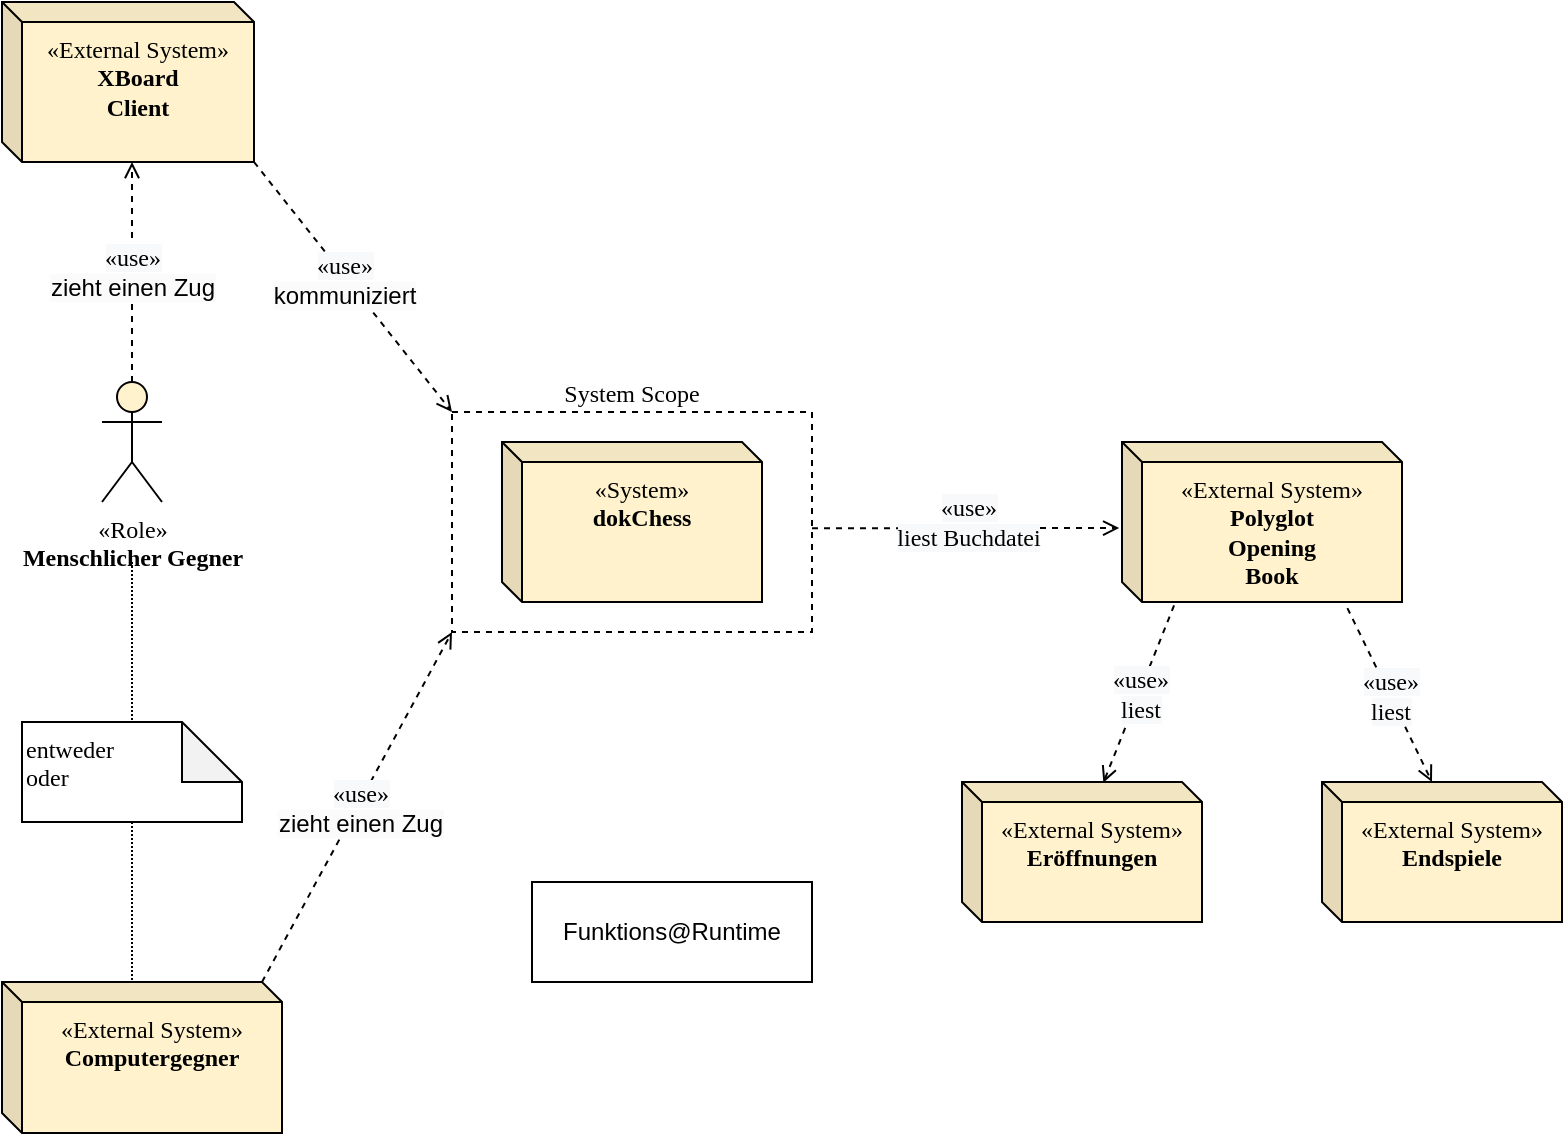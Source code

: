 <mxfile>
    <diagram id="2lJRDEKYRtKgt2WTkid6" name="Page-1">
        <mxGraphModel dx="729" dy="434" grid="1" gridSize="10" guides="1" tooltips="1" connect="1" arrows="1" fold="1" page="1" pageScale="1" pageWidth="827" pageHeight="1169" math="0" shadow="0">
            <root>
                <mxCell id="0"/>
                <mxCell id="1" parent="0"/>
                <mxCell id="2" value="&lt;font&gt;&lt;span class=&quot;char&quot;&gt;&lt;span class=&quot;vchar&quot; id=&quot;char-node&quot;&gt;«System&lt;/span&gt;&lt;/span&gt;&lt;span class=&quot;char&quot;&gt;&lt;span class=&quot;vchar&quot; id=&quot;char-node&quot;&gt;»&lt;br&gt;&lt;div&gt;&lt;b&gt;dokChess&lt;/b&gt;&lt;/div&gt;&lt;div&gt;&lt;b&gt;&lt;br&gt;&lt;/b&gt;&lt;/div&gt;&lt;/span&gt;&lt;/span&gt;&lt;/font&gt;" style="shape=cube;whiteSpace=wrap;html=1;boundedLbl=1;backgroundOutline=1;darkOpacity=0.05;darkOpacity2=0.1;size=10;align=center;verticalAlign=top;fillColor=#fff2cc;fontFamily=Verdana;" parent="1" vertex="1">
                    <mxGeometry x="270" y="370" width="130" height="80" as="geometry"/>
                </mxCell>
                <mxCell id="3" value="&lt;span class=&quot;char&quot; style=&quot;&quot;&gt;&lt;span class=&quot;vchar&quot; id=&quot;char-node&quot;&gt;«Role&lt;/span&gt;&lt;/span&gt;&lt;span class=&quot;char&quot; style=&quot;&quot;&gt;&lt;span class=&quot;vchar&quot; id=&quot;char-node&quot;&gt;»&lt;br&gt;&lt;div&gt;&lt;b&gt;Menschlicher Gegner&lt;/b&gt;&lt;/div&gt;&lt;/span&gt;&lt;/span&gt;" style="shape=umlActor;verticalLabelPosition=bottom;verticalAlign=top;html=1;outlineConnect=0;fillColor=#fff2cc;fontFamily=Verdana;" parent="1" vertex="1">
                    <mxGeometry x="70" y="340" width="30" height="60" as="geometry"/>
                </mxCell>
                <mxCell id="5" value="&lt;font&gt;&lt;span class=&quot;char&quot;&gt;&lt;span class=&quot;vchar&quot; id=&quot;char-node&quot;&gt;«External System&lt;/span&gt;&lt;/span&gt;&lt;span class=&quot;char&quot;&gt;&lt;span class=&quot;vchar&quot; id=&quot;char-node&quot;&gt;»&lt;br&gt;&lt;div&gt;&lt;b&gt;Polyglot&lt;br&gt;Opening&lt;br&gt;Book&lt;/b&gt;&lt;/div&gt;&lt;/span&gt;&lt;/span&gt;&lt;/font&gt;" style="shape=cube;whiteSpace=wrap;html=1;boundedLbl=1;backgroundOutline=1;darkOpacity=0.05;darkOpacity2=0.1;size=10;align=center;verticalAlign=top;fillColor=#fff2cc;fontFamily=Verdana;" parent="1" vertex="1">
                    <mxGeometry x="580" y="370" width="140" height="80" as="geometry"/>
                </mxCell>
                <mxCell id="6" value="&lt;font&gt;&lt;span class=&quot;char&quot;&gt;&lt;span class=&quot;vchar&quot; id=&quot;char-node&quot;&gt;«External System&lt;/span&gt;&lt;/span&gt;&lt;span class=&quot;char&quot;&gt;&lt;span class=&quot;vchar&quot; id=&quot;char-node&quot;&gt;»&lt;br&gt;&lt;div&gt;&lt;b&gt;Computergegner&lt;/b&gt;&lt;/div&gt;&lt;/span&gt;&lt;/span&gt;&lt;/font&gt;" style="shape=cube;whiteSpace=wrap;html=1;boundedLbl=1;backgroundOutline=1;darkOpacity=0.05;darkOpacity2=0.1;size=10;align=center;verticalAlign=top;fillColor=#fff2cc;fontFamily=Verdana;" parent="1" vertex="1">
                    <mxGeometry x="20" y="640" width="140" height="75.5" as="geometry"/>
                </mxCell>
                <mxCell id="7" value="&lt;font&gt;&lt;span class=&quot;char&quot;&gt;&lt;span class=&quot;vchar&quot; id=&quot;char-node&quot;&gt;«External System&lt;/span&gt;&lt;/span&gt;&lt;span class=&quot;char&quot;&gt;&lt;span class=&quot;vchar&quot; id=&quot;char-node&quot;&gt;»&lt;br&gt;&lt;div&gt;&lt;b&gt;XBoard&lt;br&gt;Client&lt;/b&gt;&lt;/div&gt;&lt;/span&gt;&lt;/span&gt;&lt;/font&gt;" style="shape=cube;whiteSpace=wrap;html=1;boundedLbl=1;backgroundOutline=1;darkOpacity=0.05;darkOpacity2=0.1;size=10;align=center;verticalAlign=top;fillColor=#fff2cc;fontFamily=Verdana;" parent="1" vertex="1">
                    <mxGeometry x="20" y="150" width="126" height="80" as="geometry"/>
                </mxCell>
                <mxCell id="8" value="entweder&lt;br&gt;oder" style="shape=note;whiteSpace=wrap;html=1;backgroundOutline=1;darkOpacity=0.05;fontFamily=Verdana;fontSize=12;align=left;verticalAlign=top;" parent="1" vertex="1">
                    <mxGeometry x="30" y="510" width="110" height="50" as="geometry"/>
                </mxCell>
                <mxCell id="14" value="" style="endArrow=open;html=1;fillColor=#000000;fontFamily=Verdana;fontSize=12;endFill=0;dashed=1;" parent="1" source="3" edge="1">
                    <mxGeometry relative="1" as="geometry">
                        <mxPoint x="220" y="390" as="sourcePoint"/>
                        <mxPoint x="85" y="230" as="targetPoint"/>
                    </mxGeometry>
                </mxCell>
                <mxCell id="15" value="&lt;span style=&quot;font-size: 12px; background-color: rgb(248, 249, 250);&quot;&gt;«use»&lt;br&gt;&lt;/span&gt;&lt;span style=&quot;font-family: Helvetica; font-size: 12px; background-color: rgb(251, 251, 251);&quot;&gt;zieht einen Zug&lt;/span&gt;&lt;span style=&quot;font-size: 12px; background-color: rgb(248, 249, 250);&quot;&gt;&lt;br&gt;&lt;/span&gt;" style="edgeLabel;resizable=0;html=1;align=center;verticalAlign=middle;fontFamily=Verdana;" parent="14" connectable="0" vertex="1">
                    <mxGeometry relative="1" as="geometry"/>
                </mxCell>
                <mxCell id="17" value="" style="endArrow=open;html=1;fillColor=#000000;fontFamily=Verdana;fontSize=12;endFill=0;dashed=1;exitX=0;exitY=0;exitDx=130;exitDy=0;exitPerimeter=0;entryX=0;entryY=1;entryDx=0;entryDy=0;" parent="1" source="6" target="29" edge="1">
                    <mxGeometry relative="1" as="geometry">
                        <mxPoint x="220" y="390" as="sourcePoint"/>
                        <mxPoint x="250" y="500" as="targetPoint"/>
                    </mxGeometry>
                </mxCell>
                <mxCell id="18" value="&lt;span style=&quot;font-size: 12px; background-color: rgb(248, 249, 250);&quot;&gt;«use»&lt;br&gt;&lt;/span&gt;&lt;span style=&quot;font-family: Helvetica; font-size: 12px; background-color: rgb(251, 251, 251);&quot;&gt;zieht einen Zug&lt;/span&gt;&lt;span style=&quot;font-size: 12px; background-color: rgb(248, 249, 250);&quot;&gt;&lt;br&gt;&lt;/span&gt;" style="edgeLabel;resizable=0;html=1;align=center;verticalAlign=middle;fontFamily=Verdana;" parent="17" connectable="0" vertex="1">
                    <mxGeometry relative="1" as="geometry">
                        <mxPoint x="1" as="offset"/>
                    </mxGeometry>
                </mxCell>
                <mxCell id="19" value="" style="endArrow=none;html=1;fillColor=#000000;fontFamily=Verdana;fontSize=12;endFill=0;dashed=1;dashPattern=1 1;" parent="1" edge="1">
                    <mxGeometry relative="1" as="geometry">
                        <mxPoint x="85" y="430" as="sourcePoint"/>
                        <mxPoint x="85" y="510" as="targetPoint"/>
                    </mxGeometry>
                </mxCell>
                <mxCell id="20" value="" style="endArrow=none;html=1;fillColor=#000000;fontFamily=Verdana;fontSize=12;endFill=0;dashed=1;dashPattern=1 1;entryX=0;entryY=0;entryDx=65;entryDy=0;entryPerimeter=0;exitX=0.5;exitY=1;exitDx=0;exitDy=0;exitPerimeter=0;" parent="1" source="8" target="6" edge="1">
                    <mxGeometry relative="1" as="geometry">
                        <mxPoint x="85" y="340" as="sourcePoint"/>
                        <mxPoint x="85" y="370" as="targetPoint"/>
                    </mxGeometry>
                </mxCell>
                <mxCell id="22" value="" style="endArrow=open;html=1;fillColor=#000000;fontFamily=Verdana;fontSize=12;endFill=0;dashed=1;entryX=-0.01;entryY=0.538;entryDx=0;entryDy=0;entryPerimeter=0;exitX=1;exitY=0.528;exitDx=0;exitDy=0;exitPerimeter=0;" parent="1" source="29" target="5" edge="1">
                    <mxGeometry relative="1" as="geometry">
                        <mxPoint x="440" y="413" as="sourcePoint"/>
                        <mxPoint x="570" y="420" as="targetPoint"/>
                    </mxGeometry>
                </mxCell>
                <mxCell id="23" value="&lt;span style=&quot;font-size: 12px; background-color: rgb(248, 249, 250);&quot;&gt;«use»&lt;br&gt;liest Buchdatei&lt;br&gt;&lt;/span&gt;" style="edgeLabel;resizable=0;html=1;align=center;verticalAlign=middle;fontFamily=Verdana;" parent="22" connectable="0" vertex="1">
                    <mxGeometry relative="1" as="geometry">
                        <mxPoint x="1" y="-3" as="offset"/>
                    </mxGeometry>
                </mxCell>
                <mxCell id="29" value="System Scope" style="rounded=0;whiteSpace=wrap;html=1;strokeColor=#000000;strokeWidth=1;fontFamily=Verdana;fontSize=12;align=center;fillColor=none;dashed=1;verticalAlign=bottom;labelPosition=center;verticalLabelPosition=top;spacingLeft=0;" parent="1" vertex="1">
                    <mxGeometry x="245" y="355" width="180" height="110" as="geometry"/>
                </mxCell>
                <mxCell id="31" value="&lt;font&gt;&lt;span class=&quot;char&quot;&gt;&lt;span class=&quot;vchar&quot; id=&quot;char-node&quot;&gt;«External System&lt;/span&gt;&lt;/span&gt;&lt;span class=&quot;char&quot;&gt;&lt;span class=&quot;vchar&quot; id=&quot;char-node&quot;&gt;»&lt;br&gt;&lt;div&gt;&lt;b&gt;Eröffnungen&lt;/b&gt;&lt;/div&gt;&lt;/span&gt;&lt;/span&gt;&lt;/font&gt;" style="shape=cube;whiteSpace=wrap;html=1;boundedLbl=1;backgroundOutline=1;darkOpacity=0.05;darkOpacity2=0.1;size=10;align=center;verticalAlign=top;fillColor=#fff2cc;fontFamily=Verdana;" parent="1" vertex="1">
                    <mxGeometry x="500" y="540" width="120" height="70" as="geometry"/>
                </mxCell>
                <mxCell id="32" value="&lt;font&gt;&lt;span class=&quot;char&quot;&gt;&lt;span class=&quot;vchar&quot; id=&quot;char-node&quot;&gt;«External System&lt;/span&gt;&lt;/span&gt;&lt;span class=&quot;char&quot;&gt;&lt;span class=&quot;vchar&quot; id=&quot;char-node&quot;&gt;»&lt;br&gt;&lt;div&gt;&lt;b&gt;Endspiele&lt;/b&gt;&lt;/div&gt;&lt;/span&gt;&lt;/span&gt;&lt;/font&gt;" style="shape=cube;whiteSpace=wrap;html=1;boundedLbl=1;backgroundOutline=1;darkOpacity=0.05;darkOpacity2=0.1;size=10;align=center;verticalAlign=top;fillColor=#fff2cc;fontFamily=Verdana;" parent="1" vertex="1">
                    <mxGeometry x="680" y="540" width="120" height="70" as="geometry"/>
                </mxCell>
                <mxCell id="37" value="Funktions@Runtime" style="rounded=0;whiteSpace=wrap;html=1;" parent="1" vertex="1">
                    <mxGeometry x="285" y="590" width="140" height="50" as="geometry"/>
                </mxCell>
                <mxCell id="40" value="" style="endArrow=open;html=1;fillColor=#000000;fontFamily=Verdana;fontSize=12;endFill=0;dashed=1;entryX=0;entryY=0;entryDx=55;entryDy=0;entryPerimeter=0;exitX=0.805;exitY=1.038;exitDx=0;exitDy=0;exitPerimeter=0;" parent="1" source="5" target="32" edge="1">
                    <mxGeometry relative="1" as="geometry">
                        <mxPoint x="562.5" y="380" as="sourcePoint"/>
                        <mxPoint x="535" y="340" as="targetPoint"/>
                    </mxGeometry>
                </mxCell>
                <mxCell id="41" value="&lt;span style=&quot;font-size: 12px; background-color: rgb(248, 249, 250);&quot;&gt;«&lt;/span&gt;&lt;span style=&quot;font-size: 12px; background-color: rgb(248, 249, 250);&quot;&gt;use&lt;/span&gt;&lt;span style=&quot;font-size: 12px; background-color: rgb(248, 249, 250);&quot;&gt;»&lt;/span&gt;&lt;span style=&quot;font-size: 12px; background-color: rgb(248, 249, 250);&quot;&gt;&lt;br&gt;liest&lt;br&gt;&lt;/span&gt;" style="edgeLabel;resizable=0;html=1;align=center;verticalAlign=middle;fontFamily=Verdana;" parent="40" connectable="0" vertex="1">
                    <mxGeometry relative="1" as="geometry"/>
                </mxCell>
                <mxCell id="43" value="" style="endArrow=open;html=1;fillColor=#000000;fontFamily=Verdana;fontSize=12;endFill=0;dashed=1;exitX=1;exitY=1;exitDx=0;exitDy=0;exitPerimeter=0;entryX=0;entryY=0;entryDx=0;entryDy=0;" parent="1" source="7" target="29" edge="1">
                    <mxGeometry relative="1" as="geometry">
                        <mxPoint x="330" y="340" as="sourcePoint"/>
                        <mxPoint x="320" y="260" as="targetPoint"/>
                    </mxGeometry>
                </mxCell>
                <mxCell id="44" value="&lt;span style=&quot;font-size: 12px; background-color: rgb(248, 249, 250);&quot;&gt;«use»&lt;br&gt;&lt;/span&gt;&lt;span style=&quot;font-family: Helvetica; font-size: 12px; background-color: rgb(251, 251, 251);&quot;&gt;kommuniziert&lt;/span&gt;&lt;span style=&quot;font-size: 12px; background-color: rgb(248, 249, 250);&quot;&gt;&lt;br&gt;&lt;/span&gt;" style="edgeLabel;resizable=0;html=1;align=center;verticalAlign=middle;fontFamily=Verdana;" parent="43" connectable="0" vertex="1">
                    <mxGeometry relative="1" as="geometry">
                        <mxPoint x="-5" y="-4" as="offset"/>
                    </mxGeometry>
                </mxCell>
                <mxCell id="45" value="" style="endArrow=open;html=1;fillColor=#000000;fontFamily=Verdana;fontSize=12;endFill=0;dashed=1;entryX=0.589;entryY=0.005;entryDx=0;entryDy=0;entryPerimeter=0;exitX=0.186;exitY=1.021;exitDx=0;exitDy=0;exitPerimeter=0;" edge="1" parent="1" source="5" target="31">
                    <mxGeometry relative="1" as="geometry">
                        <mxPoint x="685.28" y="379.68" as="sourcePoint"/>
                        <mxPoint x="711.32" y="330.98" as="targetPoint"/>
                    </mxGeometry>
                </mxCell>
                <mxCell id="46" value="&lt;span style=&quot;font-size: 12px; background-color: rgb(248, 249, 250);&quot;&gt;«&lt;/span&gt;&lt;span style=&quot;font-size: 12px; background-color: rgb(248, 249, 250);&quot;&gt;use&lt;/span&gt;&lt;span style=&quot;font-size: 12px; background-color: rgb(248, 249, 250);&quot;&gt;»&lt;/span&gt;&lt;span style=&quot;font-size: 12px; background-color: rgb(248, 249, 250);&quot;&gt;&lt;br&gt;liest&lt;br&gt;&lt;/span&gt;" style="edgeLabel;resizable=0;html=1;align=center;verticalAlign=middle;fontFamily=Verdana;" connectable="0" vertex="1" parent="45">
                    <mxGeometry relative="1" as="geometry"/>
                </mxCell>
            </root>
        </mxGraphModel>
    </diagram>
</mxfile>